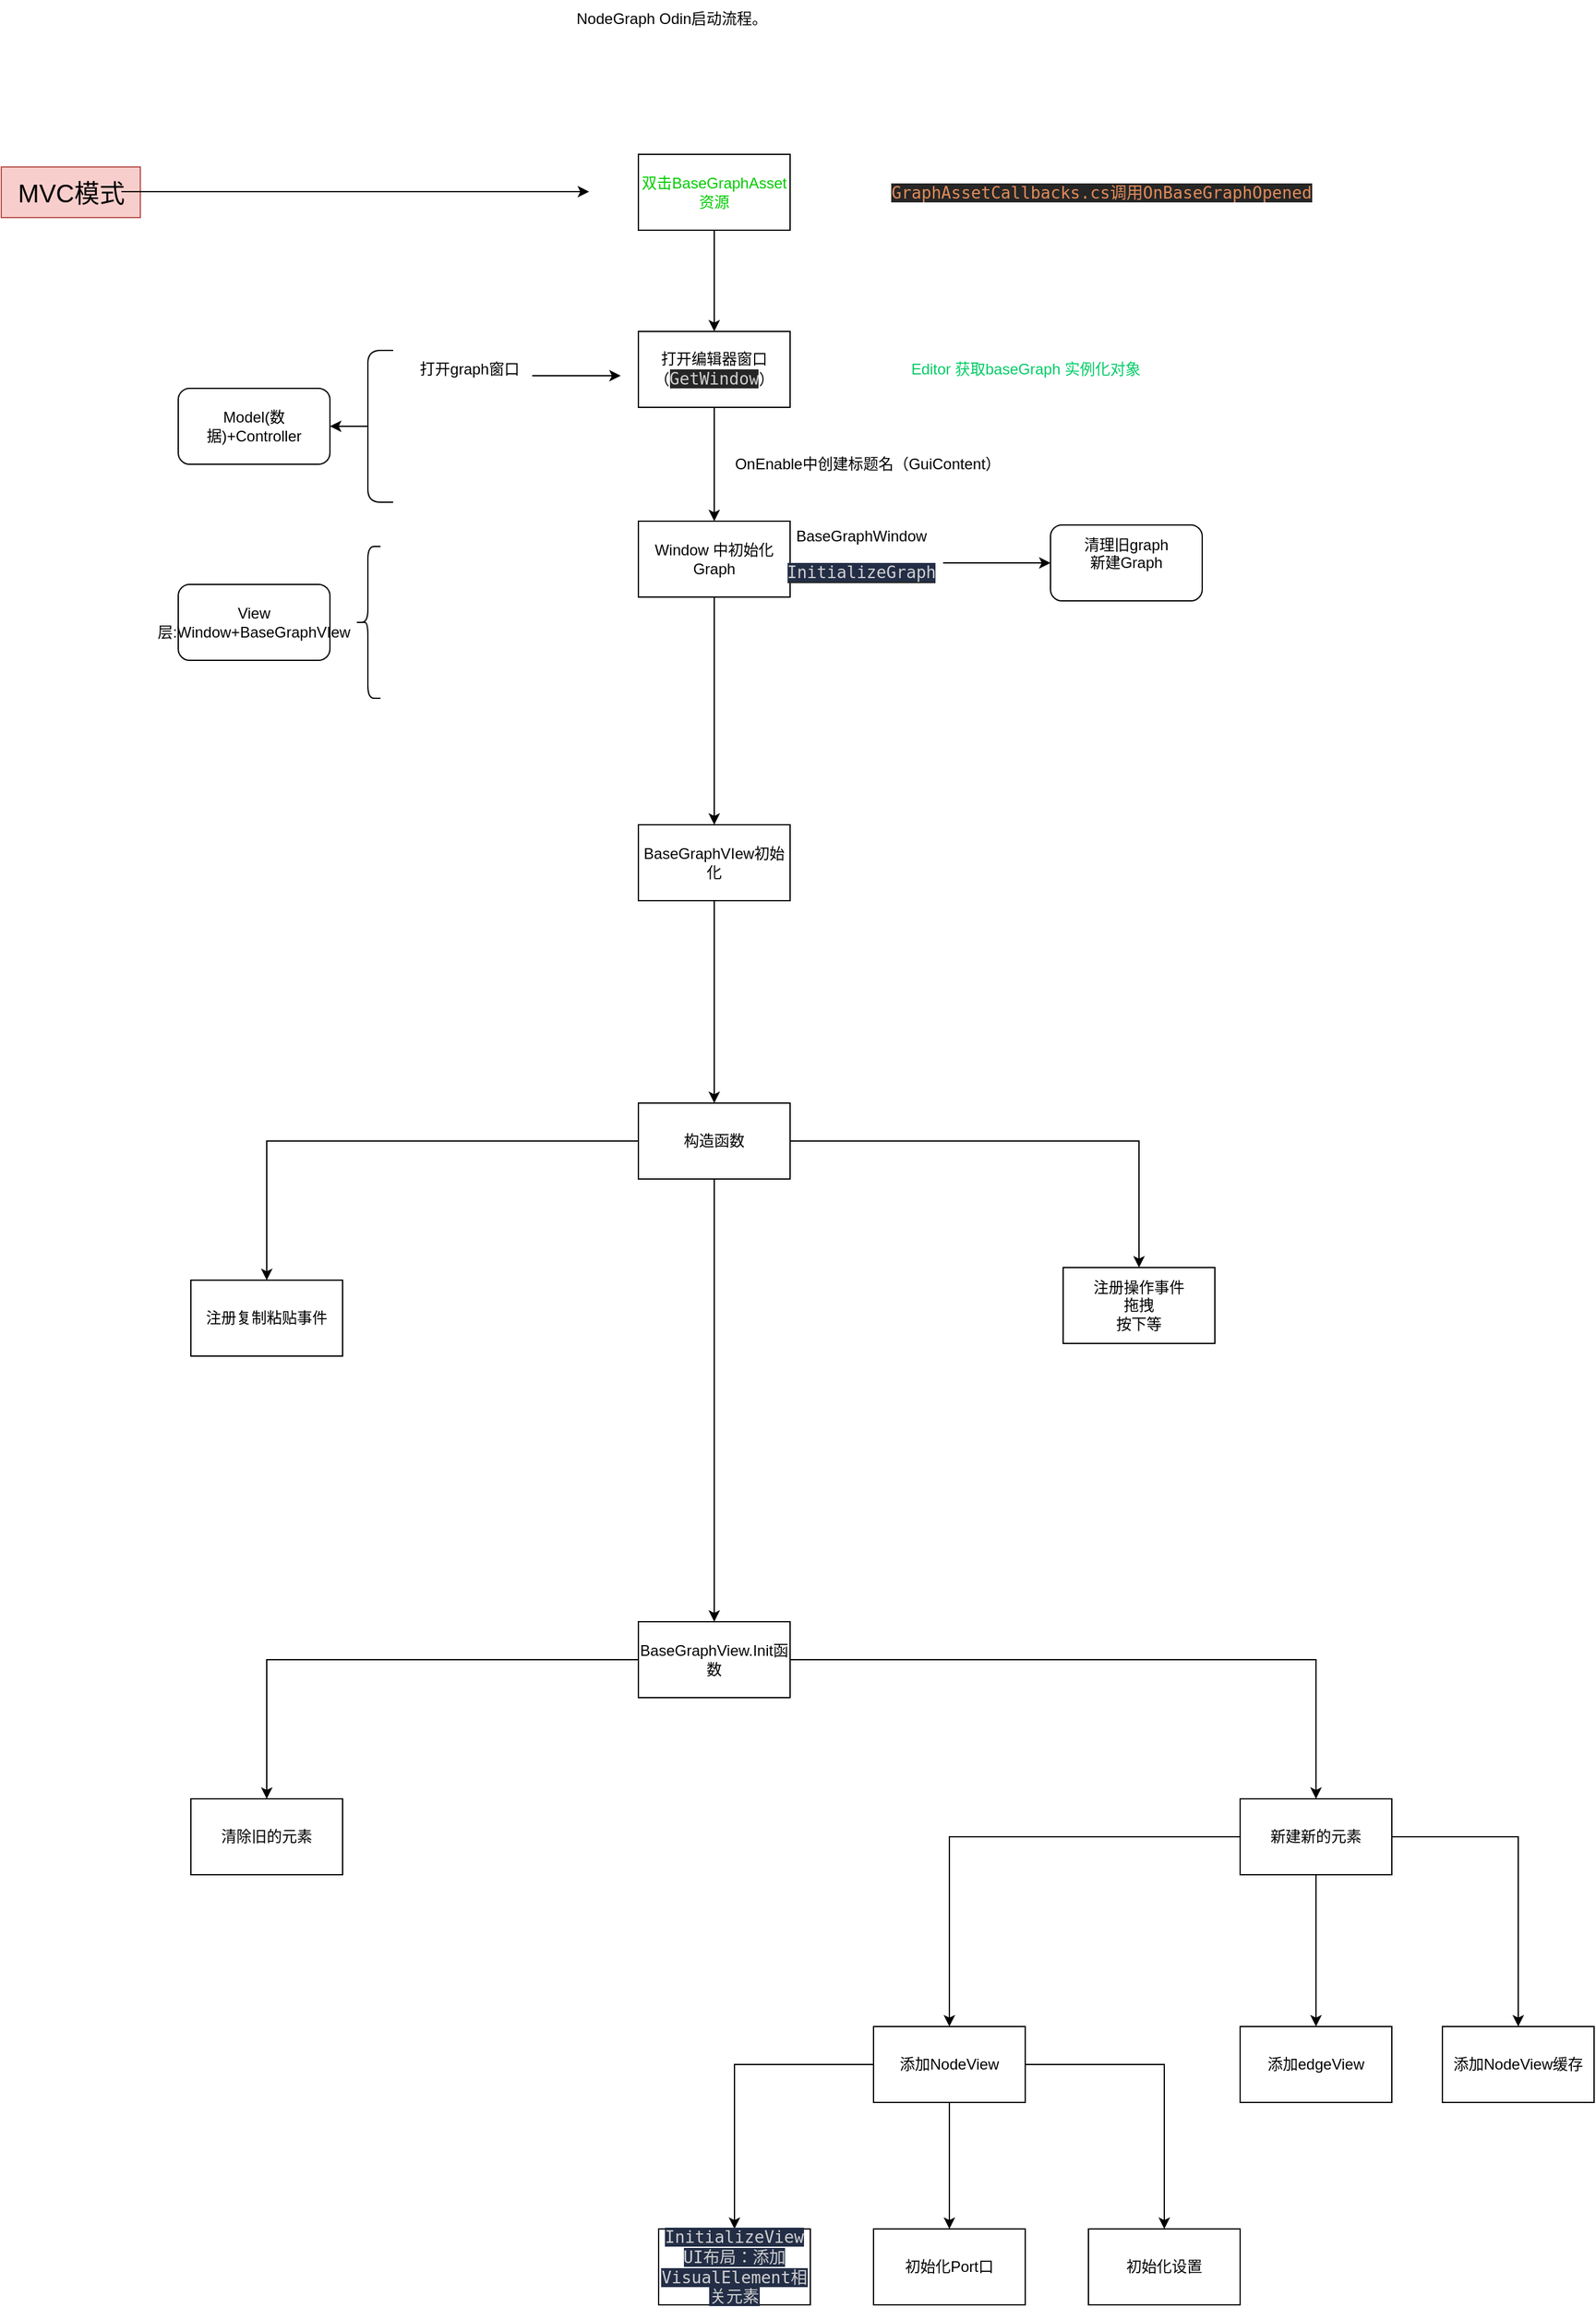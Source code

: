 <mxfile version="24.7.16">
  <diagram name="第 1 页" id="OO1TLde0dCsjLa8SdZiL">
    <mxGraphModel dx="1702" dy="1333" grid="1" gridSize="10" guides="1" tooltips="1" connect="1" arrows="1" fold="1" page="1" pageScale="1" pageWidth="827" pageHeight="1169" math="0" shadow="0">
      <root>
        <mxCell id="0" />
        <mxCell id="1" parent="0" />
        <mxCell id="Ei0sEv7M4mOG_GoOcvCt-5" value="" style="edgeStyle=orthogonalEdgeStyle;rounded=0;orthogonalLoop=1;jettySize=auto;html=1;" parent="1" source="Ei0sEv7M4mOG_GoOcvCt-2" target="Ei0sEv7M4mOG_GoOcvCt-4" edge="1">
          <mxGeometry relative="1" as="geometry" />
        </mxCell>
        <mxCell id="Ei0sEv7M4mOG_GoOcvCt-2" value="&lt;font style=&quot;--darkreader-inline-color: #6aff5b;&quot; data-darkreader-inline-color=&quot;&quot; color=&quot;#00cc00&quot;&gt;双击BaseGraphAsset资源&lt;/font&gt;" style="whiteSpace=wrap;html=1;" parent="1" vertex="1">
          <mxGeometry x="294" y="200" width="120" height="60" as="geometry" />
        </mxCell>
        <mxCell id="Ei0sEv7M4mOG_GoOcvCt-3" value="NodeGraph Odin启动流程。" style="text;html=1;align=center;verticalAlign=middle;resizable=0;points=[];autosize=1;strokeColor=none;fillColor=none;" parent="1" vertex="1">
          <mxGeometry x="235" y="78" width="170" height="30" as="geometry" />
        </mxCell>
        <mxCell id="Ei0sEv7M4mOG_GoOcvCt-4" value="打开编辑器窗口（&lt;span data-darkreader-inline-color=&quot;&quot; data-darkreader-inline-bgcolor=&quot;&quot; style=&quot;background-color: rgb(38, 38, 38); color: rgb(208, 208, 208); font-family: &amp;quot;JetBrains Mono&amp;quot;, monospace; font-size: 9.8pt; --darkreader-inline-bgcolor: #212221; --darkreader-inline-color: #e2d8c8;&quot;&gt;GetWindow&lt;/span&gt;&lt;span data-darkreader-inline-color=&quot;&quot; data-darkreader-inline-bgcolor=&quot;&quot; style=&quot;background-color: initial; color: rgb(0, 0, 0); --darkreader-inline-bgcolor: initial; --darkreader-inline-color: #fffbec;&quot;&gt;）&lt;/span&gt;" style="whiteSpace=wrap;html=1;" parent="1" vertex="1">
          <mxGeometry x="294" y="340" width="120" height="60" as="geometry" />
        </mxCell>
        <mxCell id="Ei0sEv7M4mOG_GoOcvCt-7" value="&lt;blockquote data-darkreader-inline-border-left=&quot;&quot; data-darkreader-inline-border-bottom=&quot;&quot; data-darkreader-inline-border-right=&quot;&quot; data-darkreader-inline-border-top=&quot;&quot; style=&quot;margin: 0px 0px 0px 40px; border: none; padding: 0px; --darkreader-inline-border-top: none; --darkreader-inline-border-right: none; --darkreader-inline-border-bottom: none; --darkreader-inline-border-left: none;&quot;&gt;&lt;pre data-darkreader-inline-bgcolor=&quot;&quot; style=&quot;background-color: rgb(38, 38, 38); font-family: &amp;quot;JetBrains Mono&amp;quot;, monospace; font-size: 9.8pt; --darkreader-inline-bgcolor: #212221;&quot;&gt;&lt;font style=&quot;--darkreader-inline-color: #eaa273;&quot; data-darkreader-inline-color=&quot;&quot; color=&quot;#e28c5a&quot;&gt;GraphAssetCallbacks.cs调用OnBaseGraphOpened&lt;/font&gt;&lt;/pre&gt;&lt;/blockquote&gt;" style="text;html=1;align=center;verticalAlign=middle;resizable=0;points=[];autosize=1;strokeColor=none;fillColor=none;" parent="1" vertex="1">
          <mxGeometry x="460" y="200" width="360" height="60" as="geometry" />
        </mxCell>
        <mxCell id="Ei0sEv7M4mOG_GoOcvCt-8" value="&lt;font color=&quot;#00cc66&quot; data-darkreader-inline-bgcolor=&quot;&quot; style=&quot;--darkreader-inline-color: #6effab; --darkreader-inline-bgcolor: transparent; background-color: transparent;&quot; data-darkreader-inline-color=&quot;&quot;&gt;Editor 获取baseGraph 实例化对象&lt;/font&gt;" style="text;html=1;align=center;verticalAlign=middle;resizable=0;points=[];autosize=1;strokeColor=none;fillColor=none;" parent="1" vertex="1">
          <mxGeometry x="500" y="355" width="200" height="30" as="geometry" />
        </mxCell>
        <mxCell id="wLpIXTkx87mUT47hCbSt-2" value="打开graph窗口" style="text;html=1;align=center;verticalAlign=middle;resizable=0;points=[];autosize=1;strokeColor=none;fillColor=none;" parent="1" vertex="1">
          <mxGeometry x="110" y="355" width="100" height="30" as="geometry" />
        </mxCell>
        <mxCell id="wLpIXTkx87mUT47hCbSt-3" value="" style="endArrow=classic;html=1;rounded=0;" parent="1" edge="1">
          <mxGeometry width="50" height="50" relative="1" as="geometry">
            <mxPoint x="210" y="375" as="sourcePoint" />
            <mxPoint x="280" y="375" as="targetPoint" />
          </mxGeometry>
        </mxCell>
        <mxCell id="yoeVAQgyyT35nLFTbCaf-5" value="" style="edgeStyle=orthogonalEdgeStyle;rounded=0;orthogonalLoop=1;jettySize=auto;html=1;" edge="1" parent="1" source="wLpIXTkx87mUT47hCbSt-4" target="yoeVAQgyyT35nLFTbCaf-4">
          <mxGeometry relative="1" as="geometry" />
        </mxCell>
        <mxCell id="wLpIXTkx87mUT47hCbSt-4" value="Window 中初始化Grap&lt;span data-darkreader-inline-color=&quot;&quot; data-darkreader-inline-bgcolor=&quot;&quot; style=&quot;background-color: initial; color: rgb(0, 0, 0); --darkreader-inline-bgcolor: initial; --darkreader-inline-color: #fffbec;&quot;&gt;h&lt;/span&gt;" style="whiteSpace=wrap;html=1;" parent="1" vertex="1">
          <mxGeometry x="294" y="490" width="120" height="60" as="geometry" />
        </mxCell>
        <mxCell id="wLpIXTkx87mUT47hCbSt-5" value="" style="endArrow=classic;html=1;rounded=0;exitX=0.5;exitY=1;exitDx=0;exitDy=0;" parent="1" source="Ei0sEv7M4mOG_GoOcvCt-4" target="wLpIXTkx87mUT47hCbSt-4" edge="1">
          <mxGeometry width="50" height="50" relative="1" as="geometry">
            <mxPoint x="360" y="410" as="sourcePoint" />
            <mxPoint x="400" y="350" as="targetPoint" />
          </mxGeometry>
        </mxCell>
        <mxCell id="wLpIXTkx87mUT47hCbSt-6" value="OnEnable中创建标题名（GuiContent）" style="text;html=1;align=center;verticalAlign=middle;resizable=0;points=[];autosize=1;strokeColor=none;fillColor=none;" parent="1" vertex="1">
          <mxGeometry x="360" y="430" width="230" height="30" as="geometry" />
        </mxCell>
        <mxCell id="yoeVAQgyyT35nLFTbCaf-3" value="" style="edgeStyle=orthogonalEdgeStyle;rounded=0;orthogonalLoop=1;jettySize=auto;html=1;" edge="1" parent="1" source="yoeVAQgyyT35nLFTbCaf-1" target="yoeVAQgyyT35nLFTbCaf-2">
          <mxGeometry relative="1" as="geometry" />
        </mxCell>
        <mxCell id="yoeVAQgyyT35nLFTbCaf-1" value="BaseGraphWindow&lt;div&gt;&lt;pre data-darkreader-inline-color=&quot;&quot; data-darkreader-inline-bgcolor=&quot;&quot; style=&quot;background-color: rgb(38, 38, 38); color: rgb(208, 208, 208); font-family: &amp;quot;JetBrains Mono&amp;quot;, monospace; font-size: 9.8pt; --darkreader-inline-bgcolor: #212221; --darkreader-inline-color: #e2d8c8;&quot;&gt;&lt;span data-darkreader-inline-bgcolor=&quot;&quot; style=&quot;background-color: rgb(35, 46, 70); --darkreader-inline-bgcolor: #222836;&quot;&gt;InitializeGraph&lt;/span&gt;&lt;/pre&gt;&lt;/div&gt;" style="text;html=1;align=center;verticalAlign=middle;resizable=0;points=[];autosize=1;strokeColor=none;fillColor=none;" vertex="1" parent="1">
          <mxGeometry x="405" y="488" width="130" height="70" as="geometry" />
        </mxCell>
        <mxCell id="yoeVAQgyyT35nLFTbCaf-2" value="&lt;div&gt;清理旧graph&lt;/div&gt;&lt;div&gt;新建Graph&lt;br&gt;&lt;/div&gt;&lt;div&gt;&lt;br&gt;&lt;/div&gt;" style="rounded=1;whiteSpace=wrap;html=1;" vertex="1" parent="1">
          <mxGeometry x="620" y="493" width="120" height="60" as="geometry" />
        </mxCell>
        <mxCell id="yoeVAQgyyT35nLFTbCaf-14" value="" style="edgeStyle=orthogonalEdgeStyle;rounded=0;orthogonalLoop=1;jettySize=auto;html=1;" edge="1" parent="1" source="yoeVAQgyyT35nLFTbCaf-4" target="yoeVAQgyyT35nLFTbCaf-13">
          <mxGeometry relative="1" as="geometry" />
        </mxCell>
        <mxCell id="yoeVAQgyyT35nLFTbCaf-4" value="BaseGraphVIew初始化" style="whiteSpace=wrap;html=1;" vertex="1" parent="1">
          <mxGeometry x="294" y="730" width="120" height="60" as="geometry" />
        </mxCell>
        <mxCell id="yoeVAQgyyT35nLFTbCaf-8" value="" style="edgeStyle=orthogonalEdgeStyle;rounded=0;orthogonalLoop=1;jettySize=auto;html=1;" edge="1" parent="1" source="yoeVAQgyyT35nLFTbCaf-6" target="yoeVAQgyyT35nLFTbCaf-7">
          <mxGeometry relative="1" as="geometry" />
        </mxCell>
        <mxCell id="yoeVAQgyyT35nLFTbCaf-6" value="" style="shape=curlyBracket;whiteSpace=wrap;html=1;rounded=1;labelPosition=left;verticalLabelPosition=middle;align=right;verticalAlign=middle;size=0;" vertex="1" parent="1">
          <mxGeometry x="80" y="355" width="20" height="120" as="geometry" />
        </mxCell>
        <mxCell id="yoeVAQgyyT35nLFTbCaf-7" value="Model(数据)+Controller" style="whiteSpace=wrap;html=1;align=center;rounded=1;" vertex="1" parent="1">
          <mxGeometry x="-70" y="385" width="120" height="60" as="geometry" />
        </mxCell>
        <mxCell id="yoeVAQgyyT35nLFTbCaf-9" value="MVC模式" style="text;html=1;align=center;verticalAlign=middle;resizable=0;points=[];autosize=1;strokeColor=#b85450;fillColor=#f8cecc;fontSize=20;" vertex="1" parent="1">
          <mxGeometry x="-210" y="210" width="110" height="40" as="geometry" />
        </mxCell>
        <mxCell id="yoeVAQgyyT35nLFTbCaf-10" value="" style="endArrow=classic;html=1;rounded=0;" edge="1" parent="1">
          <mxGeometry width="50" height="50" relative="1" as="geometry">
            <mxPoint x="-115" y="229.5" as="sourcePoint" />
            <mxPoint x="255" y="229.5" as="targetPoint" />
          </mxGeometry>
        </mxCell>
        <mxCell id="yoeVAQgyyT35nLFTbCaf-11" value="" style="shape=curlyBracket;whiteSpace=wrap;html=1;rounded=1;labelPosition=left;verticalLabelPosition=middle;align=right;verticalAlign=middle;" vertex="1" parent="1">
          <mxGeometry x="70" y="510" width="20" height="120" as="geometry" />
        </mxCell>
        <mxCell id="yoeVAQgyyT35nLFTbCaf-12" value="View 层:Window+BaseGraphVIew" style="rounded=1;whiteSpace=wrap;html=1;" vertex="1" parent="1">
          <mxGeometry x="-70" y="540" width="120" height="60" as="geometry" />
        </mxCell>
        <mxCell id="yoeVAQgyyT35nLFTbCaf-16" value="" style="edgeStyle=orthogonalEdgeStyle;rounded=0;orthogonalLoop=1;jettySize=auto;html=1;" edge="1" parent="1" source="yoeVAQgyyT35nLFTbCaf-13" target="yoeVAQgyyT35nLFTbCaf-15">
          <mxGeometry relative="1" as="geometry" />
        </mxCell>
        <mxCell id="yoeVAQgyyT35nLFTbCaf-18" value="" style="edgeStyle=orthogonalEdgeStyle;rounded=0;orthogonalLoop=1;jettySize=auto;html=1;" edge="1" parent="1" source="yoeVAQgyyT35nLFTbCaf-13" target="yoeVAQgyyT35nLFTbCaf-17">
          <mxGeometry relative="1" as="geometry" />
        </mxCell>
        <mxCell id="yoeVAQgyyT35nLFTbCaf-20" value="" style="edgeStyle=orthogonalEdgeStyle;rounded=0;orthogonalLoop=1;jettySize=auto;html=1;" edge="1" parent="1" source="yoeVAQgyyT35nLFTbCaf-13" target="yoeVAQgyyT35nLFTbCaf-19">
          <mxGeometry relative="1" as="geometry" />
        </mxCell>
        <mxCell id="yoeVAQgyyT35nLFTbCaf-13" value="构造函数" style="whiteSpace=wrap;html=1;" vertex="1" parent="1">
          <mxGeometry x="294" y="950" width="120" height="60" as="geometry" />
        </mxCell>
        <mxCell id="yoeVAQgyyT35nLFTbCaf-15" value="注册复制粘贴事件" style="whiteSpace=wrap;html=1;" vertex="1" parent="1">
          <mxGeometry x="-60" y="1090" width="120" height="60" as="geometry" />
        </mxCell>
        <mxCell id="yoeVAQgyyT35nLFTbCaf-26" value="" style="edgeStyle=orthogonalEdgeStyle;rounded=0;orthogonalLoop=1;jettySize=auto;html=1;" edge="1" parent="1" source="yoeVAQgyyT35nLFTbCaf-17" target="yoeVAQgyyT35nLFTbCaf-25">
          <mxGeometry relative="1" as="geometry" />
        </mxCell>
        <mxCell id="yoeVAQgyyT35nLFTbCaf-28" value="" style="edgeStyle=orthogonalEdgeStyle;rounded=0;orthogonalLoop=1;jettySize=auto;html=1;" edge="1" parent="1" source="yoeVAQgyyT35nLFTbCaf-17" target="yoeVAQgyyT35nLFTbCaf-27">
          <mxGeometry relative="1" as="geometry" />
        </mxCell>
        <mxCell id="yoeVAQgyyT35nLFTbCaf-17" value="BaseGraphView.Init函数" style="whiteSpace=wrap;html=1;" vertex="1" parent="1">
          <mxGeometry x="294" y="1360" width="120" height="60" as="geometry" />
        </mxCell>
        <mxCell id="yoeVAQgyyT35nLFTbCaf-19" value="注册操作事件&lt;div&gt;拖拽&lt;/div&gt;&lt;div&gt;按下等&lt;/div&gt;" style="whiteSpace=wrap;html=1;" vertex="1" parent="1">
          <mxGeometry x="630" y="1080" width="120" height="60" as="geometry" />
        </mxCell>
        <mxCell id="yoeVAQgyyT35nLFTbCaf-25" value="清除旧的元素" style="whiteSpace=wrap;html=1;" vertex="1" parent="1">
          <mxGeometry x="-60" y="1500" width="120" height="60" as="geometry" />
        </mxCell>
        <mxCell id="yoeVAQgyyT35nLFTbCaf-30" value="" style="edgeStyle=orthogonalEdgeStyle;rounded=0;orthogonalLoop=1;jettySize=auto;html=1;" edge="1" parent="1" source="yoeVAQgyyT35nLFTbCaf-27" target="yoeVAQgyyT35nLFTbCaf-29">
          <mxGeometry relative="1" as="geometry" />
        </mxCell>
        <mxCell id="yoeVAQgyyT35nLFTbCaf-32" value="" style="edgeStyle=orthogonalEdgeStyle;rounded=0;orthogonalLoop=1;jettySize=auto;html=1;" edge="1" parent="1" source="yoeVAQgyyT35nLFTbCaf-27" target="yoeVAQgyyT35nLFTbCaf-31">
          <mxGeometry relative="1" as="geometry" />
        </mxCell>
        <mxCell id="yoeVAQgyyT35nLFTbCaf-34" value="" style="edgeStyle=orthogonalEdgeStyle;rounded=0;orthogonalLoop=1;jettySize=auto;html=1;" edge="1" parent="1" source="yoeVAQgyyT35nLFTbCaf-27" target="yoeVAQgyyT35nLFTbCaf-33">
          <mxGeometry relative="1" as="geometry" />
        </mxCell>
        <mxCell id="yoeVAQgyyT35nLFTbCaf-27" value="新建新的元素" style="whiteSpace=wrap;html=1;" vertex="1" parent="1">
          <mxGeometry x="770" y="1500" width="120" height="60" as="geometry" />
        </mxCell>
        <mxCell id="yoeVAQgyyT35nLFTbCaf-36" value="" style="edgeStyle=orthogonalEdgeStyle;rounded=0;orthogonalLoop=1;jettySize=auto;html=1;" edge="1" parent="1" source="yoeVAQgyyT35nLFTbCaf-29" target="yoeVAQgyyT35nLFTbCaf-35">
          <mxGeometry relative="1" as="geometry" />
        </mxCell>
        <mxCell id="yoeVAQgyyT35nLFTbCaf-40" value="" style="edgeStyle=orthogonalEdgeStyle;rounded=0;orthogonalLoop=1;jettySize=auto;html=1;" edge="1" parent="1" source="yoeVAQgyyT35nLFTbCaf-29" target="yoeVAQgyyT35nLFTbCaf-39">
          <mxGeometry relative="1" as="geometry" />
        </mxCell>
        <mxCell id="yoeVAQgyyT35nLFTbCaf-42" value="" style="edgeStyle=orthogonalEdgeStyle;rounded=0;orthogonalLoop=1;jettySize=auto;html=1;" edge="1" parent="1" source="yoeVAQgyyT35nLFTbCaf-29" target="yoeVAQgyyT35nLFTbCaf-41">
          <mxGeometry relative="1" as="geometry" />
        </mxCell>
        <mxCell id="yoeVAQgyyT35nLFTbCaf-29" value="添加NodeView" style="whiteSpace=wrap;html=1;" vertex="1" parent="1">
          <mxGeometry x="480" y="1680" width="120" height="60" as="geometry" />
        </mxCell>
        <mxCell id="yoeVAQgyyT35nLFTbCaf-31" value="添加edgeView" style="whiteSpace=wrap;html=1;" vertex="1" parent="1">
          <mxGeometry x="770" y="1680" width="120" height="60" as="geometry" />
        </mxCell>
        <mxCell id="yoeVAQgyyT35nLFTbCaf-33" value="添加NodeView缓存" style="whiteSpace=wrap;html=1;" vertex="1" parent="1">
          <mxGeometry x="930" y="1680" width="120" height="60" as="geometry" />
        </mxCell>
        <mxCell id="yoeVAQgyyT35nLFTbCaf-35" value="&lt;span data-darkreader-inline-color=&quot;&quot; data-darkreader-inline-bgcolor=&quot;&quot; style=&quot;background-color: rgb(35, 46, 70); color: rgb(208, 208, 208); font-family: &amp;quot;JetBrains Mono&amp;quot;, monospace; font-size: 9.8pt; --darkreader-inline-bgcolor: #222836; --darkreader-inline-color: #e2d8c8;&quot;&gt;InitializeView&lt;/span&gt;&lt;div&gt;&lt;span data-darkreader-inline-color=&quot;&quot; data-darkreader-inline-bgcolor=&quot;&quot; style=&quot;background-color: rgb(35, 46, 70); color: rgb(208, 208, 208); font-family: &amp;quot;JetBrains Mono&amp;quot;, monospace; font-size: 9.8pt; --darkreader-inline-bgcolor: #222836; --darkreader-inline-color: #e2d8c8;&quot;&gt;UI布局：添加VisualElement相关元素&lt;/span&gt;&lt;/div&gt;" style="whiteSpace=wrap;html=1;" vertex="1" parent="1">
          <mxGeometry x="310" y="1840" width="120" height="60" as="geometry" />
        </mxCell>
        <mxCell id="yoeVAQgyyT35nLFTbCaf-39" value="初始化Port口" style="whiteSpace=wrap;html=1;" vertex="1" parent="1">
          <mxGeometry x="480" y="1840" width="120" height="60" as="geometry" />
        </mxCell>
        <mxCell id="yoeVAQgyyT35nLFTbCaf-41" value="初始化设置" style="whiteSpace=wrap;html=1;" vertex="1" parent="1">
          <mxGeometry x="650" y="1840" width="120" height="60" as="geometry" />
        </mxCell>
      </root>
    </mxGraphModel>
  </diagram>
</mxfile>
